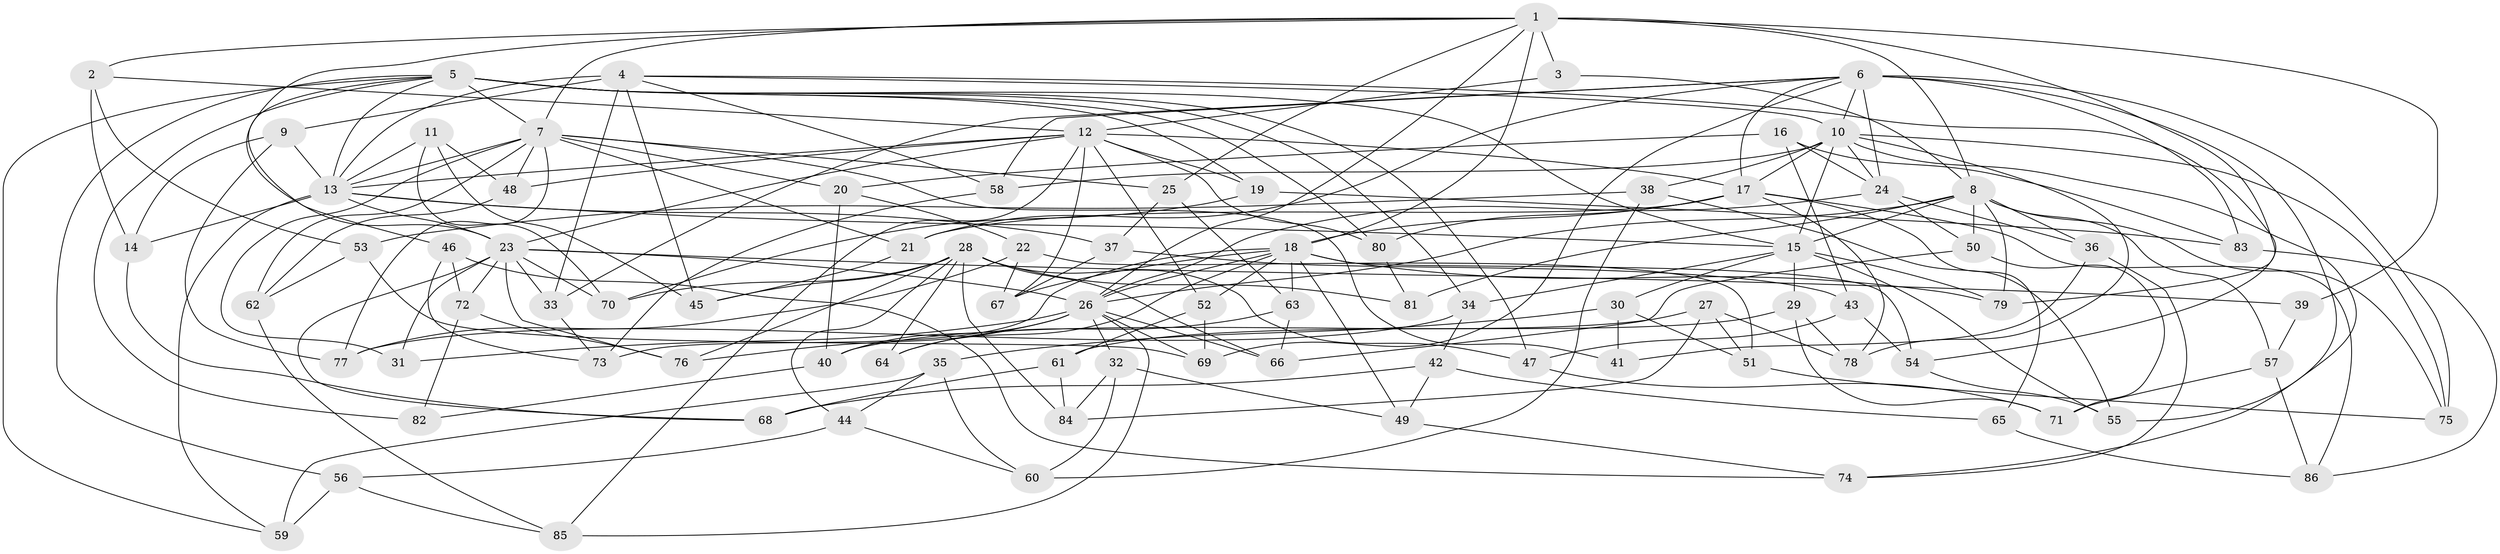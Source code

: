 // original degree distribution, {4: 1.0}
// Generated by graph-tools (version 1.1) at 2025/53/03/04/25 22:53:44]
// undirected, 86 vertices, 215 edges
graph export_dot {
  node [color=gray90,style=filled];
  1;
  2;
  3;
  4;
  5;
  6;
  7;
  8;
  9;
  10;
  11;
  12;
  13;
  14;
  15;
  16;
  17;
  18;
  19;
  20;
  21;
  22;
  23;
  24;
  25;
  26;
  27;
  28;
  29;
  30;
  31;
  32;
  33;
  34;
  35;
  36;
  37;
  38;
  39;
  40;
  41;
  42;
  43;
  44;
  45;
  46;
  47;
  48;
  49;
  50;
  51;
  52;
  53;
  54;
  55;
  56;
  57;
  58;
  59;
  60;
  61;
  62;
  63;
  64;
  65;
  66;
  67;
  68;
  69;
  70;
  71;
  72;
  73;
  74;
  75;
  76;
  77;
  78;
  79;
  80;
  81;
  82;
  83;
  84;
  85;
  86;
  1 -- 2 [weight=1.0];
  1 -- 3 [weight=1.0];
  1 -- 7 [weight=1.0];
  1 -- 8 [weight=2.0];
  1 -- 18 [weight=1.0];
  1 -- 23 [weight=1.0];
  1 -- 25 [weight=1.0];
  1 -- 26 [weight=1.0];
  1 -- 39 [weight=2.0];
  1 -- 79 [weight=1.0];
  2 -- 12 [weight=1.0];
  2 -- 14 [weight=1.0];
  2 -- 53 [weight=1.0];
  3 -- 8 [weight=1.0];
  3 -- 12 [weight=2.0];
  4 -- 9 [weight=1.0];
  4 -- 10 [weight=1.0];
  4 -- 13 [weight=2.0];
  4 -- 33 [weight=1.0];
  4 -- 45 [weight=1.0];
  4 -- 54 [weight=1.0];
  4 -- 58 [weight=1.0];
  5 -- 7 [weight=1.0];
  5 -- 13 [weight=1.0];
  5 -- 15 [weight=1.0];
  5 -- 19 [weight=1.0];
  5 -- 34 [weight=1.0];
  5 -- 46 [weight=1.0];
  5 -- 47 [weight=1.0];
  5 -- 56 [weight=1.0];
  5 -- 59 [weight=1.0];
  5 -- 80 [weight=1.0];
  5 -- 82 [weight=2.0];
  6 -- 10 [weight=1.0];
  6 -- 17 [weight=1.0];
  6 -- 21 [weight=1.0];
  6 -- 24 [weight=3.0];
  6 -- 33 [weight=1.0];
  6 -- 55 [weight=1.0];
  6 -- 58 [weight=1.0];
  6 -- 69 [weight=1.0];
  6 -- 75 [weight=1.0];
  6 -- 83 [weight=1.0];
  7 -- 13 [weight=1.0];
  7 -- 20 [weight=1.0];
  7 -- 21 [weight=1.0];
  7 -- 25 [weight=1.0];
  7 -- 31 [weight=1.0];
  7 -- 41 [weight=2.0];
  7 -- 48 [weight=1.0];
  7 -- 62 [weight=1.0];
  7 -- 77 [weight=1.0];
  8 -- 15 [weight=2.0];
  8 -- 26 [weight=1.0];
  8 -- 36 [weight=1.0];
  8 -- 50 [weight=1.0];
  8 -- 57 [weight=1.0];
  8 -- 75 [weight=1.0];
  8 -- 79 [weight=1.0];
  8 -- 81 [weight=1.0];
  9 -- 13 [weight=1.0];
  9 -- 14 [weight=1.0];
  9 -- 77 [weight=1.0];
  10 -- 15 [weight=1.0];
  10 -- 17 [weight=1.0];
  10 -- 24 [weight=1.0];
  10 -- 38 [weight=1.0];
  10 -- 58 [weight=1.0];
  10 -- 74 [weight=1.0];
  10 -- 75 [weight=1.0];
  10 -- 78 [weight=1.0];
  11 -- 13 [weight=1.0];
  11 -- 45 [weight=1.0];
  11 -- 48 [weight=1.0];
  11 -- 70 [weight=1.0];
  12 -- 13 [weight=1.0];
  12 -- 17 [weight=1.0];
  12 -- 19 [weight=1.0];
  12 -- 23 [weight=1.0];
  12 -- 48 [weight=1.0];
  12 -- 52 [weight=1.0];
  12 -- 67 [weight=1.0];
  12 -- 80 [weight=1.0];
  12 -- 85 [weight=1.0];
  13 -- 14 [weight=1.0];
  13 -- 15 [weight=1.0];
  13 -- 23 [weight=1.0];
  13 -- 37 [weight=1.0];
  13 -- 59 [weight=1.0];
  14 -- 68 [weight=1.0];
  15 -- 29 [weight=1.0];
  15 -- 30 [weight=1.0];
  15 -- 34 [weight=1.0];
  15 -- 55 [weight=1.0];
  15 -- 79 [weight=1.0];
  16 -- 20 [weight=1.0];
  16 -- 24 [weight=1.0];
  16 -- 43 [weight=1.0];
  16 -- 83 [weight=1.0];
  17 -- 18 [weight=1.0];
  17 -- 21 [weight=1.0];
  17 -- 65 [weight=2.0];
  17 -- 78 [weight=1.0];
  17 -- 80 [weight=1.0];
  17 -- 86 [weight=1.0];
  18 -- 26 [weight=1.0];
  18 -- 49 [weight=1.0];
  18 -- 52 [weight=1.0];
  18 -- 54 [weight=1.0];
  18 -- 63 [weight=1.0];
  18 -- 64 [weight=2.0];
  18 -- 67 [weight=1.0];
  18 -- 73 [weight=1.0];
  18 -- 79 [weight=1.0];
  19 -- 70 [weight=1.0];
  19 -- 83 [weight=1.0];
  20 -- 22 [weight=1.0];
  20 -- 40 [weight=1.0];
  21 -- 45 [weight=1.0];
  22 -- 51 [weight=1.0];
  22 -- 67 [weight=1.0];
  22 -- 77 [weight=1.0];
  23 -- 26 [weight=1.0];
  23 -- 31 [weight=2.0];
  23 -- 33 [weight=1.0];
  23 -- 39 [weight=1.0];
  23 -- 68 [weight=1.0];
  23 -- 70 [weight=1.0];
  23 -- 72 [weight=1.0];
  23 -- 76 [weight=1.0];
  24 -- 26 [weight=1.0];
  24 -- 36 [weight=1.0];
  24 -- 50 [weight=1.0];
  25 -- 37 [weight=1.0];
  25 -- 63 [weight=1.0];
  26 -- 31 [weight=1.0];
  26 -- 32 [weight=1.0];
  26 -- 40 [weight=1.0];
  26 -- 66 [weight=1.0];
  26 -- 69 [weight=1.0];
  26 -- 76 [weight=1.0];
  26 -- 85 [weight=1.0];
  27 -- 40 [weight=1.0];
  27 -- 51 [weight=1.0];
  27 -- 78 [weight=1.0];
  27 -- 84 [weight=1.0];
  28 -- 44 [weight=1.0];
  28 -- 45 [weight=1.0];
  28 -- 47 [weight=1.0];
  28 -- 64 [weight=1.0];
  28 -- 66 [weight=1.0];
  28 -- 70 [weight=1.0];
  28 -- 76 [weight=1.0];
  28 -- 81 [weight=2.0];
  28 -- 84 [weight=1.0];
  29 -- 61 [weight=1.0];
  29 -- 71 [weight=1.0];
  29 -- 78 [weight=1.0];
  30 -- 35 [weight=1.0];
  30 -- 41 [weight=1.0];
  30 -- 51 [weight=1.0];
  32 -- 49 [weight=1.0];
  32 -- 60 [weight=1.0];
  32 -- 84 [weight=1.0];
  33 -- 73 [weight=1.0];
  34 -- 42 [weight=1.0];
  34 -- 77 [weight=1.0];
  35 -- 44 [weight=1.0];
  35 -- 59 [weight=1.0];
  35 -- 60 [weight=1.0];
  36 -- 41 [weight=1.0];
  36 -- 74 [weight=1.0];
  37 -- 43 [weight=1.0];
  37 -- 67 [weight=1.0];
  38 -- 53 [weight=1.0];
  38 -- 55 [weight=1.0];
  38 -- 60 [weight=1.0];
  39 -- 57 [weight=1.0];
  40 -- 82 [weight=1.0];
  42 -- 49 [weight=1.0];
  42 -- 65 [weight=1.0];
  42 -- 68 [weight=1.0];
  43 -- 47 [weight=1.0];
  43 -- 54 [weight=1.0];
  44 -- 56 [weight=1.0];
  44 -- 60 [weight=1.0];
  46 -- 72 [weight=1.0];
  46 -- 73 [weight=1.0];
  46 -- 74 [weight=1.0];
  47 -- 71 [weight=1.0];
  48 -- 62 [weight=1.0];
  49 -- 74 [weight=1.0];
  50 -- 66 [weight=1.0];
  50 -- 71 [weight=1.0];
  51 -- 75 [weight=1.0];
  52 -- 61 [weight=1.0];
  52 -- 69 [weight=1.0];
  53 -- 62 [weight=1.0];
  53 -- 69 [weight=1.0];
  54 -- 55 [weight=1.0];
  56 -- 59 [weight=1.0];
  56 -- 85 [weight=1.0];
  57 -- 71 [weight=1.0];
  57 -- 86 [weight=1.0];
  58 -- 73 [weight=1.0];
  61 -- 68 [weight=1.0];
  61 -- 84 [weight=1.0];
  62 -- 85 [weight=1.0];
  63 -- 64 [weight=1.0];
  63 -- 66 [weight=1.0];
  65 -- 86 [weight=1.0];
  72 -- 76 [weight=1.0];
  72 -- 82 [weight=1.0];
  80 -- 81 [weight=1.0];
  83 -- 86 [weight=1.0];
}
